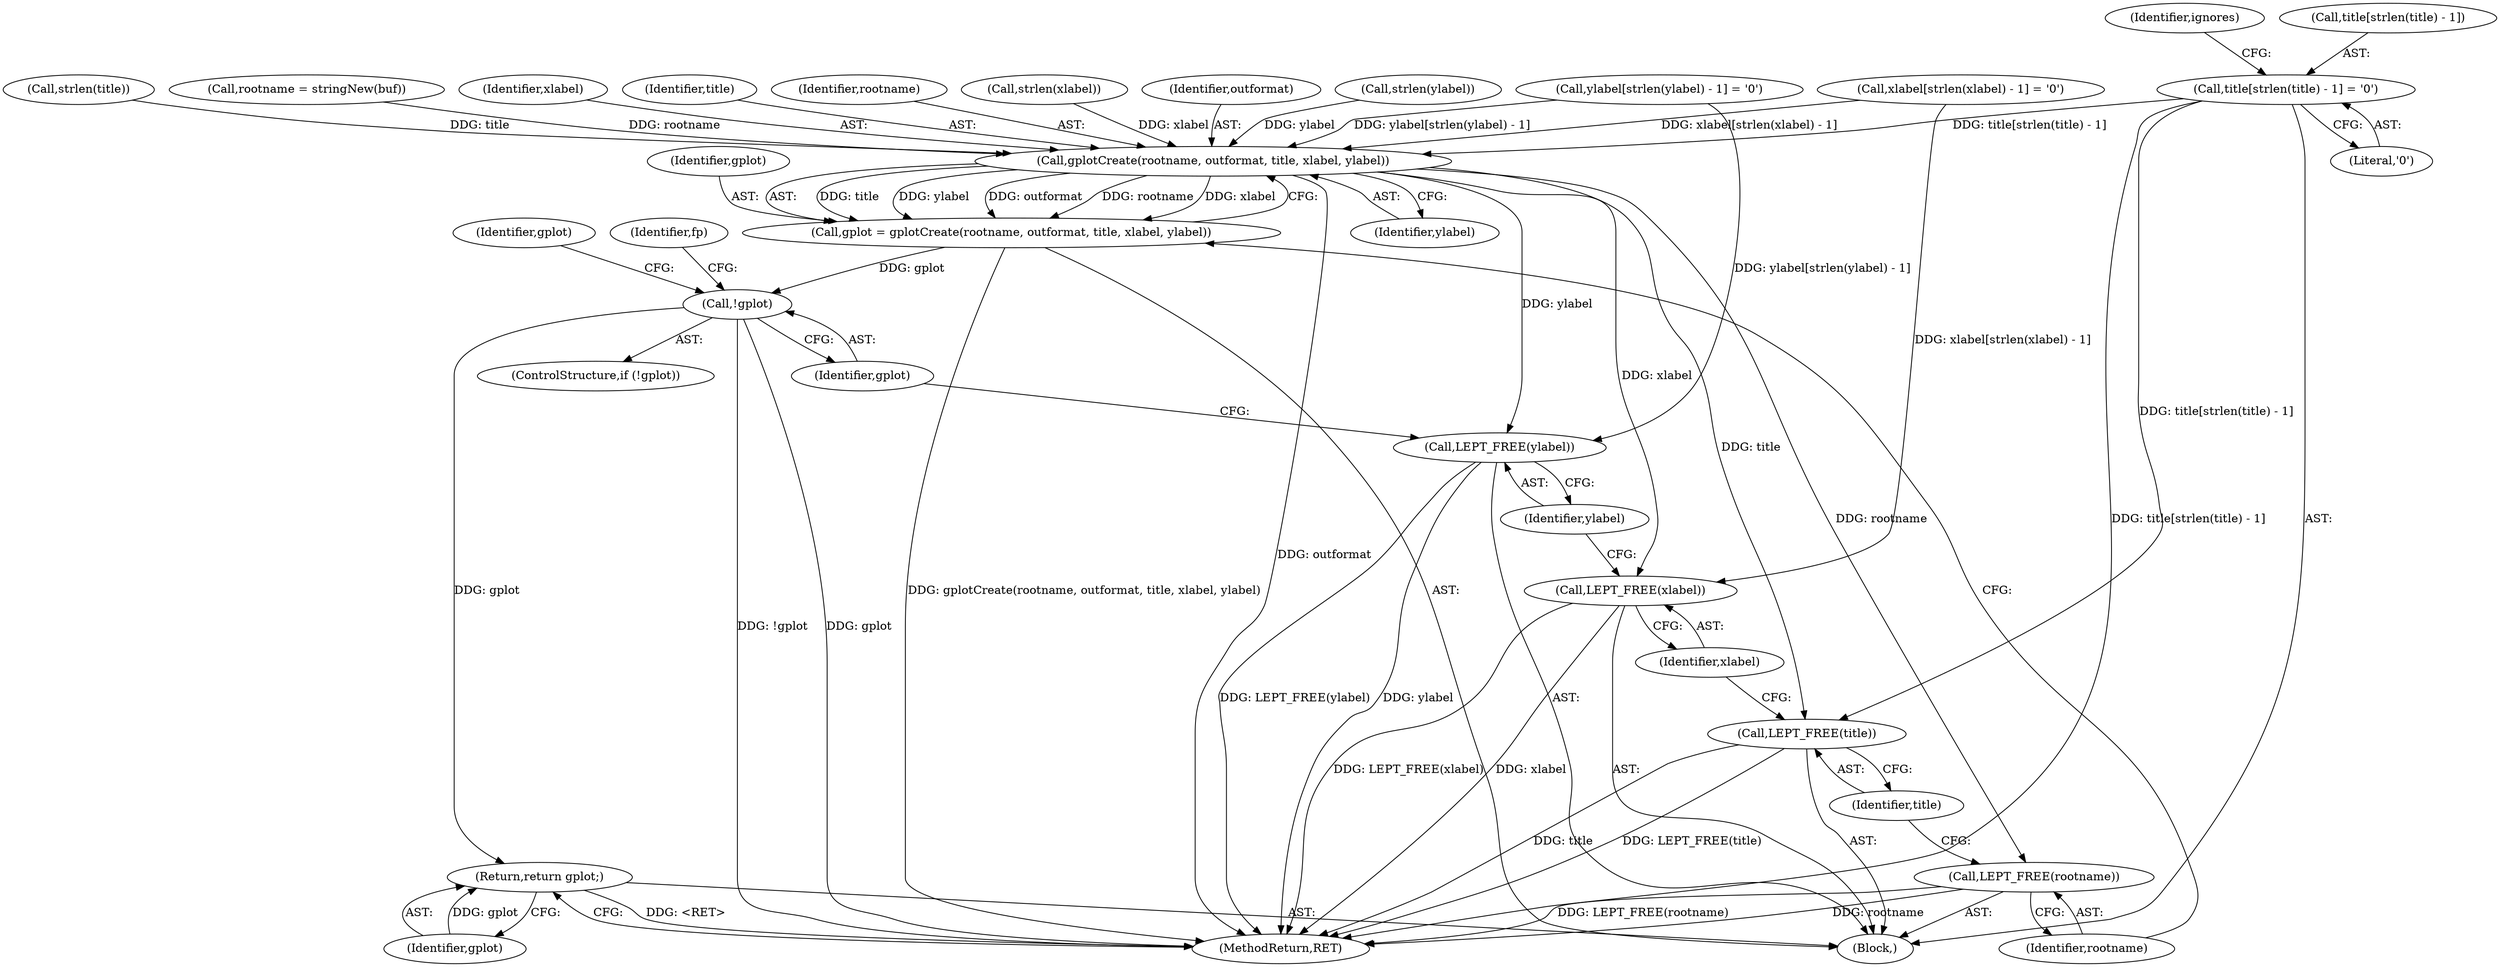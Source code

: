 digraph "0_leptonica_ee301cb2029db8a6289c5295daa42bba7715e99a_4@pointer" {
"1000210" [label="(Call,title[strlen(title) - 1] = '\0')"];
"1000260" [label="(Call,gplotCreate(rootname, outformat, title, xlabel, ylabel))"];
"1000258" [label="(Call,gplot = gplotCreate(rootname, outformat, title, xlabel, ylabel))"];
"1000275" [label="(Call,!gplot)"];
"1000411" [label="(Return,return gplot;)"];
"1000266" [label="(Call,LEPT_FREE(rootname))"];
"1000268" [label="(Call,LEPT_FREE(title))"];
"1000270" [label="(Call,LEPT_FREE(xlabel))"];
"1000272" [label="(Call,LEPT_FREE(ylabel))"];
"1000279" [label="(Identifier,fp)"];
"1000250" [label="(Call,ylabel[strlen(ylabel) - 1] = '\0')"];
"1000413" [label="(MethodReturn,RET)"];
"1000258" [label="(Call,gplot = gplotCreate(rootname, outformat, title, xlabel, ylabel))"];
"1000267" [label="(Identifier,rootname)"];
"1000411" [label="(Return,return gplot;)"];
"1000273" [label="(Identifier,ylabel)"];
"1000270" [label="(Call,LEPT_FREE(xlabel))"];
"1000210" [label="(Call,title[strlen(title) - 1] = '\0')"];
"1000219" [label="(Identifier,ignores)"];
"1000290" [label="(Identifier,gplot)"];
"1000271" [label="(Identifier,xlabel)"];
"1000214" [label="(Call,strlen(title))"];
"1000264" [label="(Identifier,xlabel)"];
"1000230" [label="(Call,xlabel[strlen(xlabel) - 1] = '\0')"];
"1000211" [label="(Call,title[strlen(title) - 1])"];
"1000217" [label="(Literal,'\0')"];
"1000266" [label="(Call,LEPT_FREE(rootname))"];
"1000107" [label="(Block,)"];
"1000187" [label="(Call,rootname = stringNew(buf))"];
"1000265" [label="(Identifier,ylabel)"];
"1000275" [label="(Call,!gplot)"];
"1000269" [label="(Identifier,title)"];
"1000272" [label="(Call,LEPT_FREE(ylabel))"];
"1000268" [label="(Call,LEPT_FREE(title))"];
"1000263" [label="(Identifier,title)"];
"1000274" [label="(ControlStructure,if (!gplot))"];
"1000260" [label="(Call,gplotCreate(rootname, outformat, title, xlabel, ylabel))"];
"1000261" [label="(Identifier,rootname)"];
"1000276" [label="(Identifier,gplot)"];
"1000412" [label="(Identifier,gplot)"];
"1000234" [label="(Call,strlen(xlabel))"];
"1000259" [label="(Identifier,gplot)"];
"1000262" [label="(Identifier,outformat)"];
"1000254" [label="(Call,strlen(ylabel))"];
"1000210" -> "1000107"  [label="AST: "];
"1000210" -> "1000217"  [label="CFG: "];
"1000211" -> "1000210"  [label="AST: "];
"1000217" -> "1000210"  [label="AST: "];
"1000219" -> "1000210"  [label="CFG: "];
"1000210" -> "1000413"  [label="DDG: title[strlen(title) - 1]"];
"1000210" -> "1000260"  [label="DDG: title[strlen(title) - 1]"];
"1000210" -> "1000268"  [label="DDG: title[strlen(title) - 1]"];
"1000260" -> "1000258"  [label="AST: "];
"1000260" -> "1000265"  [label="CFG: "];
"1000261" -> "1000260"  [label="AST: "];
"1000262" -> "1000260"  [label="AST: "];
"1000263" -> "1000260"  [label="AST: "];
"1000264" -> "1000260"  [label="AST: "];
"1000265" -> "1000260"  [label="AST: "];
"1000258" -> "1000260"  [label="CFG: "];
"1000260" -> "1000413"  [label="DDG: outformat"];
"1000260" -> "1000258"  [label="DDG: title"];
"1000260" -> "1000258"  [label="DDG: ylabel"];
"1000260" -> "1000258"  [label="DDG: outformat"];
"1000260" -> "1000258"  [label="DDG: rootname"];
"1000260" -> "1000258"  [label="DDG: xlabel"];
"1000187" -> "1000260"  [label="DDG: rootname"];
"1000214" -> "1000260"  [label="DDG: title"];
"1000234" -> "1000260"  [label="DDG: xlabel"];
"1000230" -> "1000260"  [label="DDG: xlabel[strlen(xlabel) - 1]"];
"1000250" -> "1000260"  [label="DDG: ylabel[strlen(ylabel) - 1]"];
"1000254" -> "1000260"  [label="DDG: ylabel"];
"1000260" -> "1000266"  [label="DDG: rootname"];
"1000260" -> "1000268"  [label="DDG: title"];
"1000260" -> "1000270"  [label="DDG: xlabel"];
"1000260" -> "1000272"  [label="DDG: ylabel"];
"1000258" -> "1000107"  [label="AST: "];
"1000259" -> "1000258"  [label="AST: "];
"1000267" -> "1000258"  [label="CFG: "];
"1000258" -> "1000413"  [label="DDG: gplotCreate(rootname, outformat, title, xlabel, ylabel)"];
"1000258" -> "1000275"  [label="DDG: gplot"];
"1000275" -> "1000274"  [label="AST: "];
"1000275" -> "1000276"  [label="CFG: "];
"1000276" -> "1000275"  [label="AST: "];
"1000279" -> "1000275"  [label="CFG: "];
"1000290" -> "1000275"  [label="CFG: "];
"1000275" -> "1000413"  [label="DDG: !gplot"];
"1000275" -> "1000413"  [label="DDG: gplot"];
"1000275" -> "1000411"  [label="DDG: gplot"];
"1000411" -> "1000107"  [label="AST: "];
"1000411" -> "1000412"  [label="CFG: "];
"1000412" -> "1000411"  [label="AST: "];
"1000413" -> "1000411"  [label="CFG: "];
"1000411" -> "1000413"  [label="DDG: <RET>"];
"1000412" -> "1000411"  [label="DDG: gplot"];
"1000266" -> "1000107"  [label="AST: "];
"1000266" -> "1000267"  [label="CFG: "];
"1000267" -> "1000266"  [label="AST: "];
"1000269" -> "1000266"  [label="CFG: "];
"1000266" -> "1000413"  [label="DDG: rootname"];
"1000266" -> "1000413"  [label="DDG: LEPT_FREE(rootname)"];
"1000268" -> "1000107"  [label="AST: "];
"1000268" -> "1000269"  [label="CFG: "];
"1000269" -> "1000268"  [label="AST: "];
"1000271" -> "1000268"  [label="CFG: "];
"1000268" -> "1000413"  [label="DDG: title"];
"1000268" -> "1000413"  [label="DDG: LEPT_FREE(title)"];
"1000270" -> "1000107"  [label="AST: "];
"1000270" -> "1000271"  [label="CFG: "];
"1000271" -> "1000270"  [label="AST: "];
"1000273" -> "1000270"  [label="CFG: "];
"1000270" -> "1000413"  [label="DDG: LEPT_FREE(xlabel)"];
"1000270" -> "1000413"  [label="DDG: xlabel"];
"1000230" -> "1000270"  [label="DDG: xlabel[strlen(xlabel) - 1]"];
"1000272" -> "1000107"  [label="AST: "];
"1000272" -> "1000273"  [label="CFG: "];
"1000273" -> "1000272"  [label="AST: "];
"1000276" -> "1000272"  [label="CFG: "];
"1000272" -> "1000413"  [label="DDG: ylabel"];
"1000272" -> "1000413"  [label="DDG: LEPT_FREE(ylabel)"];
"1000250" -> "1000272"  [label="DDG: ylabel[strlen(ylabel) - 1]"];
}

